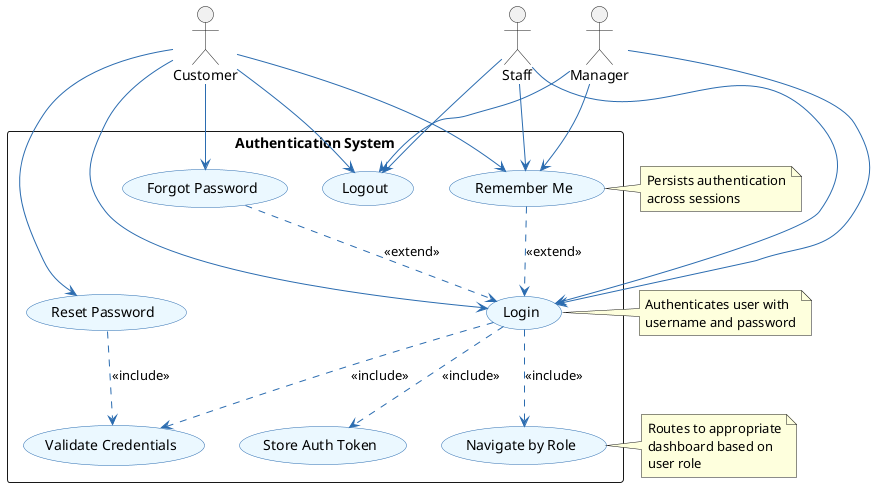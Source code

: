 @startuml Login Use Case Diagram

' Styling
skinparam usecase {
    BackgroundColor #EBF8FF
    BorderColor #2B6CB0
    ArrowColor #2B6CB0
}

' Actors
actor Customer
actor Staff
actor Manager

' Use Cases
rectangle "Authentication System" {
    usecase "Login" as UC1
    usecase "Remember Me" as UC2
    usecase "Forgot Password" as UC3
    usecase "Reset Password" as UC4
    usecase "Logout" as UC5
    usecase "Validate Credentials" as UC6
    usecase "Store Auth Token" as UC7
    usecase "Navigate by Role" as UC8
}

' Relationships
Customer --> UC1
Customer --> UC2
Customer --> UC3
Customer --> UC4
Customer --> UC5

Staff --> UC1
Staff --> UC2
Staff --> UC5

Manager --> UC1
Manager --> UC2
Manager --> UC5

' Include relationships
UC1 ..> UC6 : <<include>>
UC1 ..> UC7 : <<include>>
UC1 ..> UC8 : <<include>>
UC4 ..> UC6 : <<include>>

' Extend relationships
UC2 ..> UC1 : <<extend>>
UC3 ..> UC1 : <<extend>>

' Notes
note right of UC1
  Authenticates user with
  username and password
end note

note right of UC2
  Persists authentication
  across sessions
end note

note right of UC8
  Routes to appropriate
  dashboard based on
  user role
end note

@enduml 